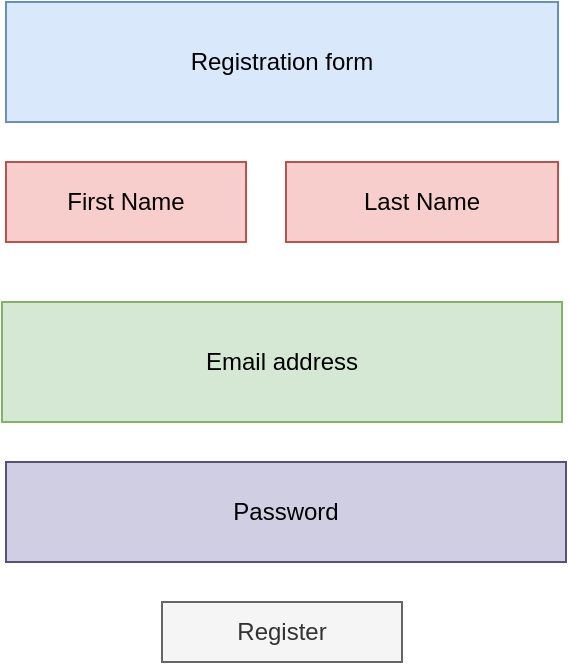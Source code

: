 <mxfile version="14.7.4" type="embed"><diagram id="23iRSUPoRavnBvh4doch" name="Page-1"><mxGraphModel dx="978" dy="430" grid="1" gridSize="10" guides="1" tooltips="1" connect="1" arrows="1" fold="1" page="1" pageScale="1" pageWidth="827" pageHeight="1169" math="0" shadow="0"><root><mxCell id="0"/><mxCell id="1" parent="0"/><mxCell id="2" value="Registration form" style="rounded=0;whiteSpace=wrap;html=1;fillColor=#dae8fc;strokeColor=#6c8ebf;" parent="1" vertex="1"><mxGeometry x="240" y="40" width="276" height="60" as="geometry"/></mxCell><mxCell id="3" value="First Name" style="rounded=0;whiteSpace=wrap;html=1;fillColor=#f8cecc;strokeColor=#b85450;" parent="1" vertex="1"><mxGeometry x="240" y="120" width="120" height="40" as="geometry"/></mxCell><mxCell id="4" value="Last Name" style="rounded=0;whiteSpace=wrap;html=1;fillColor=#f8cecc;strokeColor=#b85450;" parent="1" vertex="1"><mxGeometry x="380" y="120" width="136" height="40" as="geometry"/></mxCell><mxCell id="5" value="Email address" style="rounded=0;whiteSpace=wrap;html=1;fillColor=#d5e8d4;strokeColor=#82b366;" parent="1" vertex="1"><mxGeometry x="238" y="190" width="280" height="60" as="geometry"/></mxCell><mxCell id="7" value="Password" style="rounded=0;whiteSpace=wrap;html=1;fillColor=#d0cee2;strokeColor=#56517e;" parent="1" vertex="1"><mxGeometry x="240" y="270" width="280" height="50" as="geometry"/></mxCell><mxCell id="8" value="Register" style="rounded=0;whiteSpace=wrap;html=1;fillColor=#f5f5f5;strokeColor=#666666;fontColor=#333333;" parent="1" vertex="1"><mxGeometry x="318" y="340" width="120" height="30" as="geometry"/></mxCell></root></mxGraphModel></diagram></mxfile>